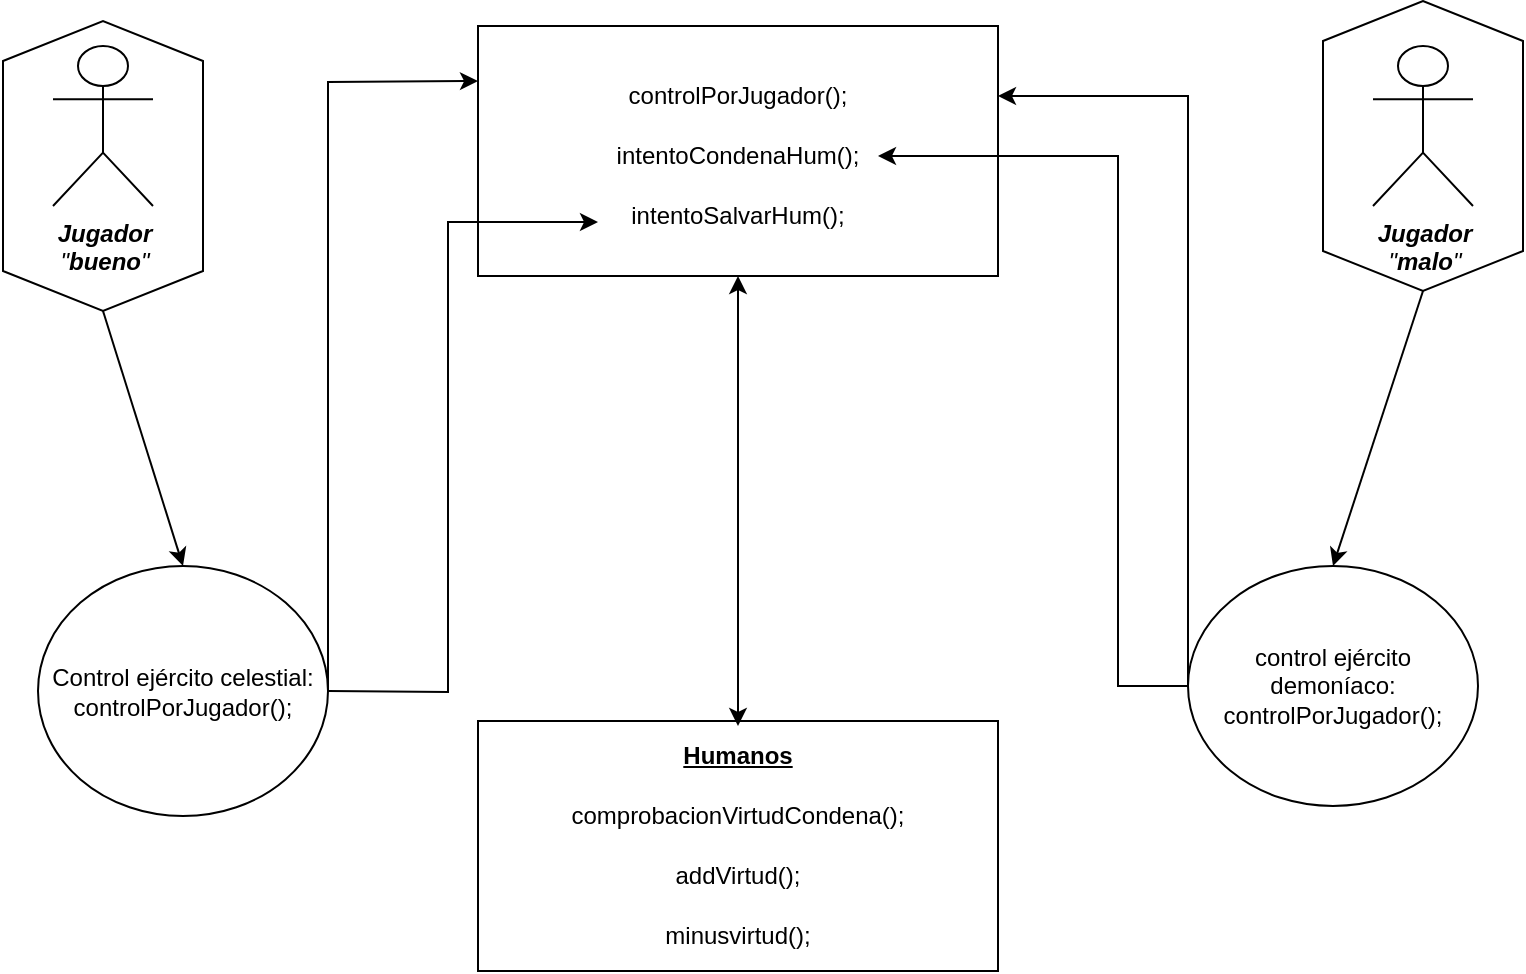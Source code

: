 <mxfile version="21.0.2" type="device"><diagram id="09Q0f9G7iK0ckp-krBf8" name="Página-1"><mxGraphModel dx="1784" dy="455" grid="1" gridSize="10" guides="1" tooltips="1" connect="1" arrows="1" fold="1" page="1" pageScale="1" pageWidth="827" pageHeight="1169" math="0" shadow="0"><root><mxCell id="0"/><mxCell id="1" parent="0"/><mxCell id="NBVKFJJJJ2caQj-KJ2qJ-15" value="" style="shape=hexagon;perimeter=hexagonPerimeter2;whiteSpace=wrap;html=1;fixedSize=1;rotation=90;" vertex="1" parent="1"><mxGeometry x="630" y="320" width="145" height="100" as="geometry"/></mxCell><mxCell id="NBVKFJJJJ2caQj-KJ2qJ-14" value="" style="shape=hexagon;perimeter=hexagonPerimeter2;whiteSpace=wrap;html=1;fixedSize=1;rotation=90;" vertex="1" parent="1"><mxGeometry x="-30" y="330" width="145" height="100" as="geometry"/></mxCell><mxCell id="NBVKFJJJJ2caQj-KJ2qJ-1" value="&lt;i&gt;&lt;b&gt;Jugador &lt;/b&gt;&lt;/i&gt;&lt;br&gt;&lt;i&gt;&quot;&lt;b&gt;bueno&lt;/b&gt;&quot;&lt;/i&gt;" style="shape=umlActor;verticalLabelPosition=bottom;verticalAlign=top;html=1;outlineConnect=0;" vertex="1" parent="1"><mxGeometry x="17.5" y="320" width="50" height="80" as="geometry"/></mxCell><mxCell id="NBVKFJJJJ2caQj-KJ2qJ-2" value="&lt;i style=&quot;border-color: var(--border-color);&quot;&gt;&lt;b style=&quot;border-color: var(--border-color);&quot;&gt;Jugador&lt;/b&gt;&lt;/i&gt;&lt;br style=&quot;border-color: var(--border-color);&quot;&gt;&lt;i style=&quot;border-color: var(--border-color);&quot;&gt;&quot;&lt;b&gt;malo&lt;/b&gt;&quot;&lt;/i&gt;" style="shape=umlActor;verticalLabelPosition=bottom;verticalAlign=top;html=1;outlineConnect=0;" vertex="1" parent="1"><mxGeometry x="677.5" y="320" width="50" height="80" as="geometry"/></mxCell><mxCell id="NBVKFJJJJ2caQj-KJ2qJ-7" value="" style="rounded=0;whiteSpace=wrap;html=1;rotation=90;" vertex="1" parent="1"><mxGeometry x="297.5" y="242.5" width="125" height="260" as="geometry"/></mxCell><mxCell id="NBVKFJJJJ2caQj-KJ2qJ-10" value="Control ejército celestial:&lt;br&gt;controlPorJugador();" style="ellipse;whiteSpace=wrap;html=1;" vertex="1" parent="1"><mxGeometry x="10" y="580" width="145" height="125" as="geometry"/></mxCell><mxCell id="NBVKFJJJJ2caQj-KJ2qJ-11" value="control ejército demoníaco:&lt;br&gt;controlPorJugador();" style="ellipse;whiteSpace=wrap;html=1;" vertex="1" parent="1"><mxGeometry x="585" y="580" width="145" height="120" as="geometry"/></mxCell><mxCell id="NBVKFJJJJ2caQj-KJ2qJ-12" value="" style="endArrow=classic;html=1;rounded=0;entryX=0.5;entryY=0;entryDx=0;entryDy=0;exitX=1;exitY=0.5;exitDx=0;exitDy=0;" edge="1" parent="1" source="NBVKFJJJJ2caQj-KJ2qJ-14" target="NBVKFJJJJ2caQj-KJ2qJ-10"><mxGeometry width="50" height="50" relative="1" as="geometry"><mxPoint x="100" y="450" as="sourcePoint"/><mxPoint x="430" y="460" as="targetPoint"/></mxGeometry></mxCell><mxCell id="NBVKFJJJJ2caQj-KJ2qJ-16" value="" style="endArrow=classic;html=1;rounded=0;entryX=0.5;entryY=0;entryDx=0;entryDy=0;exitX=1;exitY=0.5;exitDx=0;exitDy=0;" edge="1" parent="1" source="NBVKFJJJJ2caQj-KJ2qJ-15" target="NBVKFJJJJ2caQj-KJ2qJ-11"><mxGeometry width="50" height="50" relative="1" as="geometry"><mxPoint x="645" y="450" as="sourcePoint"/><mxPoint x="644.66" y="580" as="targetPoint"/></mxGeometry></mxCell><mxCell id="NBVKFJJJJ2caQj-KJ2qJ-17" value="controlPorJugador();" style="text;html=1;strokeColor=none;fillColor=none;align=center;verticalAlign=middle;whiteSpace=wrap;rounded=0;" vertex="1" parent="1"><mxGeometry x="230" y="330" width="260" height="30" as="geometry"/></mxCell><mxCell id="NBVKFJJJJ2caQj-KJ2qJ-18" value="intentoCondenaHum();" style="text;html=1;strokeColor=none;fillColor=none;align=center;verticalAlign=middle;whiteSpace=wrap;rounded=0;" vertex="1" parent="1"><mxGeometry x="230" y="360" width="260" height="30" as="geometry"/></mxCell><mxCell id="NBVKFJJJJ2caQj-KJ2qJ-19" value="intentoSalvarHum();" style="text;html=1;strokeColor=none;fillColor=none;align=center;verticalAlign=middle;whiteSpace=wrap;rounded=0;" vertex="1" parent="1"><mxGeometry x="230" y="390" width="260" height="30" as="geometry"/></mxCell><mxCell id="NBVKFJJJJ2caQj-KJ2qJ-24" value="" style="endArrow=classic;html=1;rounded=0;exitX=0;exitY=0.5;exitDx=0;exitDy=0;" edge="1" parent="1" source="NBVKFJJJJ2caQj-KJ2qJ-11" target="NBVKFJJJJ2caQj-KJ2qJ-17"><mxGeometry width="50" height="50" relative="1" as="geometry"><mxPoint x="585.34" y="630" as="sourcePoint"/><mxPoint x="585" y="767" as="targetPoint"/><Array as="points"><mxPoint x="585" y="345"/></Array></mxGeometry></mxCell><mxCell id="NBVKFJJJJ2caQj-KJ2qJ-25" value="" style="endArrow=classic;html=1;rounded=0;exitX=1;exitY=0.5;exitDx=0;exitDy=0;entryX=0;entryY=0.25;entryDx=0;entryDy=0;" edge="1" parent="1" source="NBVKFJJJJ2caQj-KJ2qJ-10" target="NBVKFJJJJ2caQj-KJ2qJ-17"><mxGeometry width="50" height="50" relative="1" as="geometry"><mxPoint x="225" y="615" as="sourcePoint"/><mxPoint x="130" y="340" as="targetPoint"/><Array as="points"><mxPoint x="155" y="338"/></Array></mxGeometry></mxCell><mxCell id="NBVKFJJJJ2caQj-KJ2qJ-27" value="" style="endArrow=classic;html=1;rounded=0;entryX=0;entryY=0.25;entryDx=0;entryDy=0;exitX=1;exitY=0.5;exitDx=0;exitDy=0;" edge="1" parent="1" source="NBVKFJJJJ2caQj-KJ2qJ-10"><mxGeometry width="50" height="50" relative="1" as="geometry"><mxPoint x="155" y="650" as="sourcePoint"/><mxPoint x="290" y="408" as="targetPoint"/><Array as="points"><mxPoint x="215" y="643"/><mxPoint x="215" y="408"/></Array></mxGeometry></mxCell><mxCell id="NBVKFJJJJ2caQj-KJ2qJ-32" value="" style="endArrow=classic;html=1;rounded=0;exitX=0;exitY=0.5;exitDx=0;exitDy=0;" edge="1" parent="1" source="NBVKFJJJJ2caQj-KJ2qJ-11"><mxGeometry width="50" height="50" relative="1" as="geometry"><mxPoint x="490" y="622" as="sourcePoint"/><mxPoint x="430" y="375" as="targetPoint"/><Array as="points"><mxPoint x="550" y="640"/><mxPoint x="550" y="375"/></Array></mxGeometry></mxCell><mxCell id="NBVKFJJJJ2caQj-KJ2qJ-38" value="" style="rounded=0;whiteSpace=wrap;html=1;rotation=90;" vertex="1" parent="1"><mxGeometry x="297.5" y="590" width="125" height="260" as="geometry"/></mxCell><mxCell id="NBVKFJJJJ2caQj-KJ2qJ-39" value="&lt;b&gt;&lt;u&gt;Humanos&lt;/u&gt;&lt;/b&gt;" style="text;html=1;strokeColor=none;fillColor=none;align=center;verticalAlign=middle;whiteSpace=wrap;rounded=0;" vertex="1" parent="1"><mxGeometry x="330" y="660" width="60" height="30" as="geometry"/></mxCell><mxCell id="NBVKFJJJJ2caQj-KJ2qJ-41" value="" style="endArrow=classic;startArrow=classic;html=1;rounded=0;entryX=1;entryY=0.5;entryDx=0;entryDy=0;exitX=0.5;exitY=0;exitDx=0;exitDy=0;" edge="1" parent="1" source="NBVKFJJJJ2caQj-KJ2qJ-39" target="NBVKFJJJJ2caQj-KJ2qJ-7"><mxGeometry width="50" height="50" relative="1" as="geometry"><mxPoint x="370" y="520" as="sourcePoint"/><mxPoint x="420" y="470" as="targetPoint"/></mxGeometry></mxCell><mxCell id="NBVKFJJJJ2caQj-KJ2qJ-43" value="comprobacionVirtudCondena();" style="text;html=1;strokeColor=none;fillColor=none;align=center;verticalAlign=middle;whiteSpace=wrap;rounded=0;" vertex="1" parent="1"><mxGeometry x="230" y="690" width="260" height="30" as="geometry"/></mxCell><mxCell id="NBVKFJJJJ2caQj-KJ2qJ-44" value="addVirtud();" style="text;html=1;strokeColor=none;fillColor=none;align=center;verticalAlign=middle;whiteSpace=wrap;rounded=0;" vertex="1" parent="1"><mxGeometry x="230" y="720" width="260" height="30" as="geometry"/></mxCell><mxCell id="NBVKFJJJJ2caQj-KJ2qJ-45" value="minusvirtud();" style="text;html=1;strokeColor=none;fillColor=none;align=center;verticalAlign=middle;whiteSpace=wrap;rounded=0;" vertex="1" parent="1"><mxGeometry x="230" y="750" width="260" height="30" as="geometry"/></mxCell></root></mxGraphModel></diagram></mxfile>